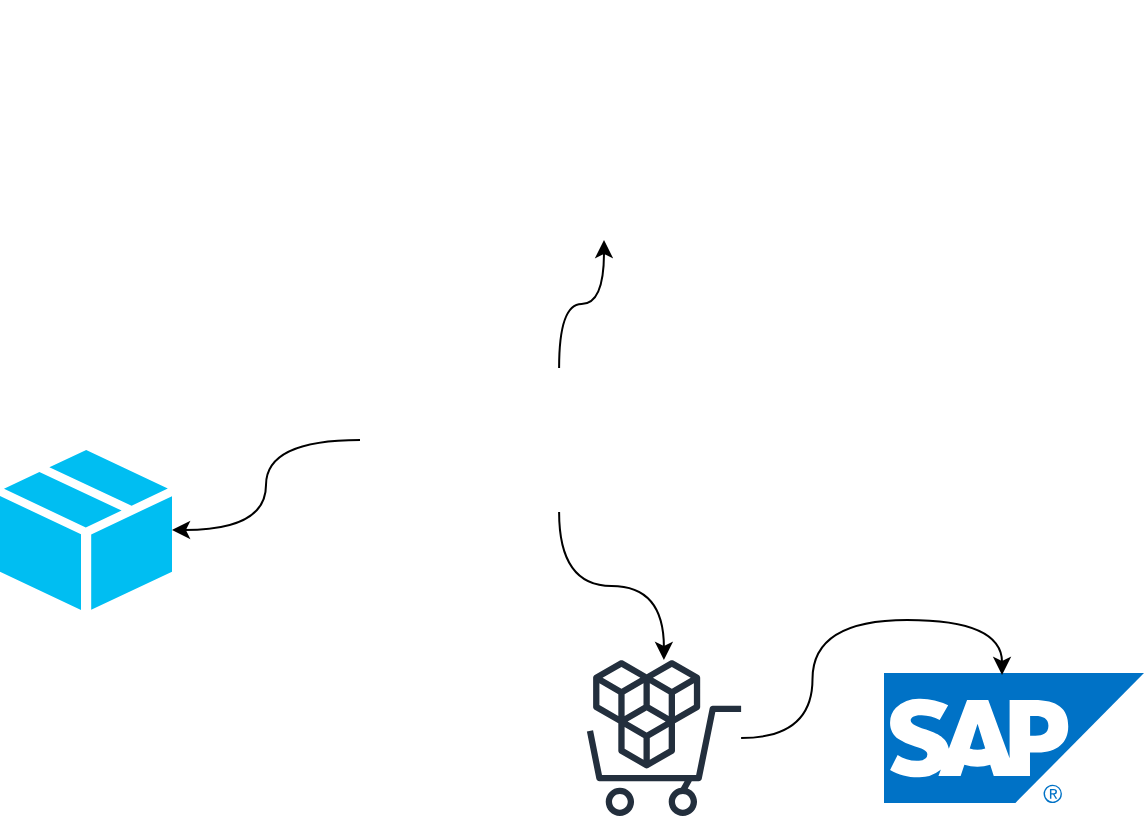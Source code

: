 <mxfile version="27.1.3" pages="2">
  <diagram name="Página-1" id="o6elsESbIUDIIOBDLZ11">
    <mxGraphModel dx="1548" dy="1016" grid="0" gridSize="10" guides="1" tooltips="1" connect="1" arrows="1" fold="1" page="1" pageScale="1" pageWidth="1169" pageHeight="827" math="0" shadow="0">
      <root>
        <mxCell id="0" />
        <mxCell id="1" parent="0" />
        <mxCell id="dGwGnga8BK3D56MJG2yZ-8" style="edgeStyle=orthogonalEdgeStyle;curved=1;rounded=0;orthogonalLoop=1;jettySize=auto;html=1;" edge="1" parent="1" source="Dtl0MsyJLQNJqpP4bwWA-2" target="dGwGnga8BK3D56MJG2yZ-6">
          <mxGeometry relative="1" as="geometry" />
        </mxCell>
        <mxCell id="dGwGnga8BK3D56MJG2yZ-16" style="edgeStyle=orthogonalEdgeStyle;curved=1;rounded=0;orthogonalLoop=1;jettySize=auto;html=1;" edge="1" parent="1" source="Dtl0MsyJLQNJqpP4bwWA-2" target="dGwGnga8BK3D56MJG2yZ-11">
          <mxGeometry relative="1" as="geometry" />
        </mxCell>
        <mxCell id="dGwGnga8BK3D56MJG2yZ-17" style="edgeStyle=orthogonalEdgeStyle;curved=1;rounded=0;orthogonalLoop=1;jettySize=auto;html=1;" edge="1" parent="1" source="Dtl0MsyJLQNJqpP4bwWA-2" target="dGwGnga8BK3D56MJG2yZ-15">
          <mxGeometry relative="1" as="geometry" />
        </mxCell>
        <mxCell id="Dtl0MsyJLQNJqpP4bwWA-2" value="" style="shape=image;verticalLabelPosition=bottom;labelBackgroundColor=default;verticalAlign=top;aspect=fixed;imageAspect=0;image=https://cdn.prod.website-files.com/5e38f1a8e654dab96f303972/62d5a56850cd0b5e5cdc7236_nimbi%20logo.png;" parent="1" vertex="1">
          <mxGeometry x="284" y="262" width="199.08" height="72" as="geometry" />
        </mxCell>
        <mxCell id="Dtl0MsyJLQNJqpP4bwWA-3" value="" style="image;sketch=0;aspect=fixed;html=1;points=[];align=center;fontSize=12;image=img/lib/mscae/SAP_HANA_on_Azure.svg;" parent="1" vertex="1">
          <mxGeometry x="546" y="414.5" width="130" height="65" as="geometry" />
        </mxCell>
        <mxCell id="dGwGnga8BK3D56MJG2yZ-6" value="" style="sketch=0;outlineConnect=0;fontColor=#232F3E;gradientColor=none;fillColor=#232F3D;strokeColor=none;dashed=0;verticalLabelPosition=bottom;verticalAlign=top;align=center;html=1;fontSize=12;fontStyle=0;aspect=fixed;pointerEvents=1;shape=mxgraph.aws4.marketplace;" vertex="1" parent="1">
          <mxGeometry x="397" y="408" width="78" height="78" as="geometry" />
        </mxCell>
        <mxCell id="dGwGnga8BK3D56MJG2yZ-10" style="edgeStyle=orthogonalEdgeStyle;curved=1;rounded=0;orthogonalLoop=1;jettySize=auto;html=1;entryX=0.454;entryY=0.015;entryDx=0;entryDy=0;entryPerimeter=0;" edge="1" parent="1" source="dGwGnga8BK3D56MJG2yZ-6" target="Dtl0MsyJLQNJqpP4bwWA-3">
          <mxGeometry relative="1" as="geometry" />
        </mxCell>
        <mxCell id="dGwGnga8BK3D56MJG2yZ-11" value="" style="verticalLabelPosition=bottom;html=1;verticalAlign=top;align=center;strokeColor=none;fillColor=#00BEF2;shape=mxgraph.azure.cloud_service_package_file;" vertex="1" parent="1">
          <mxGeometry x="104.0" y="303" width="86" height="80" as="geometry" />
        </mxCell>
        <mxCell id="dGwGnga8BK3D56MJG2yZ-15" value="" style="shape=image;verticalLabelPosition=bottom;labelBackgroundColor=default;verticalAlign=top;aspect=fixed;imageAspect=0;image=https://cdn-icons-png.flaticon.com/512/870/870071.png;" vertex="1" parent="1">
          <mxGeometry x="346" y="78" width="120" height="120" as="geometry" />
        </mxCell>
      </root>
    </mxGraphModel>
  </diagram>
  <diagram id="DEssKSm9PO_mnyFxR7M5" name="Página-2">
    <mxGraphModel dx="1548" dy="1016" grid="0" gridSize="10" guides="1" tooltips="1" connect="1" arrows="1" fold="1" page="1" pageScale="1" pageWidth="1169" pageHeight="827" math="0" shadow="0">
      <root>
        <mxCell id="0" />
        <mxCell id="1" parent="0" />
      </root>
    </mxGraphModel>
  </diagram>
</mxfile>

